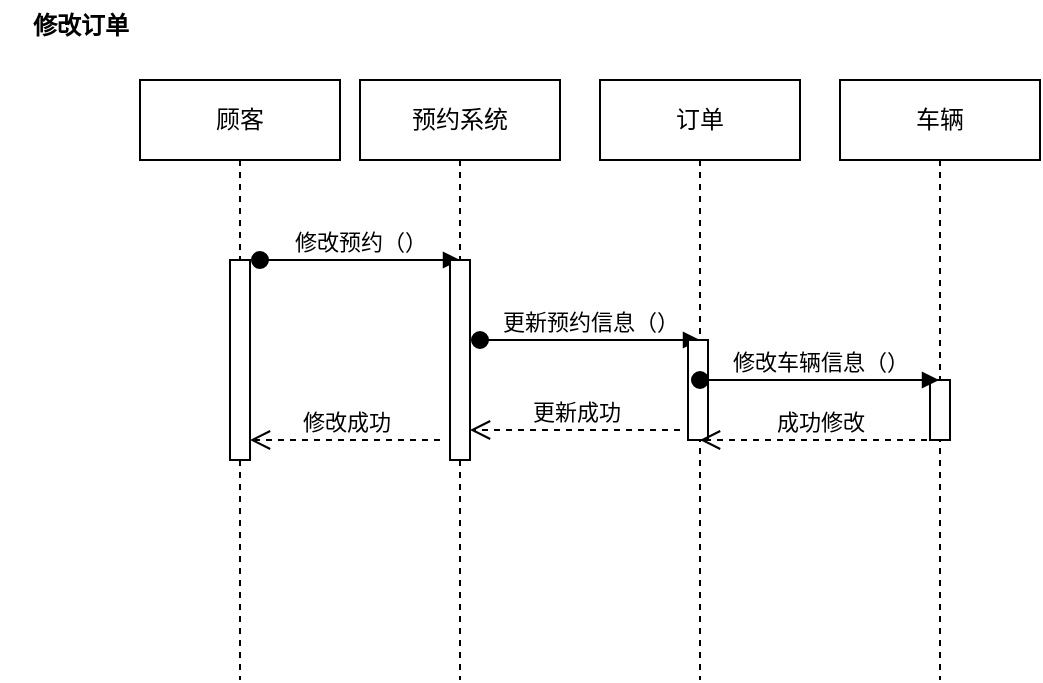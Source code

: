 <mxfile version="22.1.3" type="device">
  <diagram id="du4ULygS2lbdnsvPyhHk" name="第 1 页">
    <mxGraphModel dx="1339" dy="793" grid="1" gridSize="10" guides="1" tooltips="1" connect="1" arrows="1" fold="1" page="1" pageScale="1" pageWidth="827" pageHeight="1169" background="#ffffff" math="0" shadow="0">
      <root>
        <mxCell id="0" />
        <mxCell id="1" parent="0" />
        <mxCell id="CQ-Tmd0y7J60yZhEoIER-1" value="顾客" style="shape=umlLifeline;perimeter=lifelinePerimeter;whiteSpace=wrap;html=1;container=1;dropTarget=0;collapsible=0;recursiveResize=0;outlineConnect=0;portConstraint=eastwest;newEdgeStyle={&quot;curved&quot;:0,&quot;rounded&quot;:0};" vertex="1" parent="1">
          <mxGeometry x="130" y="500" width="100" height="300" as="geometry" />
        </mxCell>
        <mxCell id="CQ-Tmd0y7J60yZhEoIER-2" value="" style="html=1;points=[[0,0,0,0,5],[0,1,0,0,-5],[1,0,0,0,5],[1,1,0,0,-5]];perimeter=orthogonalPerimeter;outlineConnect=0;targetShapes=umlLifeline;portConstraint=eastwest;newEdgeStyle={&quot;curved&quot;:0,&quot;rounded&quot;:0};" vertex="1" parent="CQ-Tmd0y7J60yZhEoIER-1">
          <mxGeometry x="45" y="90" width="10" height="100" as="geometry" />
        </mxCell>
        <mxCell id="CQ-Tmd0y7J60yZhEoIER-3" value="修改预约（）" style="html=1;verticalAlign=bottom;startArrow=oval;startFill=1;endArrow=block;startSize=8;curved=0;rounded=0;" edge="1" parent="1">
          <mxGeometry width="60" relative="1" as="geometry">
            <mxPoint x="190" y="590" as="sourcePoint" />
            <mxPoint x="290" y="590" as="targetPoint" />
          </mxGeometry>
        </mxCell>
        <mxCell id="CQ-Tmd0y7J60yZhEoIER-4" value="预约系统" style="shape=umlLifeline;perimeter=lifelinePerimeter;whiteSpace=wrap;html=1;container=1;dropTarget=0;collapsible=0;recursiveResize=0;outlineConnect=0;portConstraint=eastwest;newEdgeStyle={&quot;curved&quot;:0,&quot;rounded&quot;:0};" vertex="1" parent="1">
          <mxGeometry x="240" y="500" width="100" height="300" as="geometry" />
        </mxCell>
        <mxCell id="CQ-Tmd0y7J60yZhEoIER-6" value="" style="html=1;points=[[0,0,0,0,5],[0,1,0,0,-5],[1,0,0,0,5],[1,1,0,0,-5]];perimeter=orthogonalPerimeter;outlineConnect=0;targetShapes=umlLifeline;portConstraint=eastwest;newEdgeStyle={&quot;curved&quot;:0,&quot;rounded&quot;:0};" vertex="1" parent="CQ-Tmd0y7J60yZhEoIER-4">
          <mxGeometry x="45" y="90" width="10" height="100" as="geometry" />
        </mxCell>
        <mxCell id="CQ-Tmd0y7J60yZhEoIER-5" value="更新预约信息（）" style="html=1;verticalAlign=bottom;startArrow=oval;startFill=1;endArrow=block;startSize=8;curved=0;rounded=0;" edge="1" parent="1">
          <mxGeometry width="60" relative="1" as="geometry">
            <mxPoint x="300" y="630" as="sourcePoint" />
            <mxPoint x="410" y="630" as="targetPoint" />
          </mxGeometry>
        </mxCell>
        <mxCell id="CQ-Tmd0y7J60yZhEoIER-7" value="订单" style="shape=umlLifeline;perimeter=lifelinePerimeter;whiteSpace=wrap;html=1;container=1;dropTarget=0;collapsible=0;recursiveResize=0;outlineConnect=0;portConstraint=eastwest;newEdgeStyle={&quot;curved&quot;:0,&quot;rounded&quot;:0};" vertex="1" parent="1">
          <mxGeometry x="360" y="500" width="100" height="300" as="geometry" />
        </mxCell>
        <mxCell id="CQ-Tmd0y7J60yZhEoIER-9" value="" style="html=1;points=[[0,0,0,0,5],[0,1,0,0,-5],[1,0,0,0,5],[1,1,0,0,-5]];perimeter=orthogonalPerimeter;outlineConnect=0;targetShapes=umlLifeline;portConstraint=eastwest;newEdgeStyle={&quot;curved&quot;:0,&quot;rounded&quot;:0};" vertex="1" parent="CQ-Tmd0y7J60yZhEoIER-7">
          <mxGeometry x="44" y="130" width="10" height="50" as="geometry" />
        </mxCell>
        <mxCell id="CQ-Tmd0y7J60yZhEoIER-8" value="更新成功" style="html=1;verticalAlign=bottom;endArrow=open;dashed=1;endSize=8;curved=0;rounded=0;" edge="1" parent="1" target="CQ-Tmd0y7J60yZhEoIER-6">
          <mxGeometry relative="1" as="geometry">
            <mxPoint x="400" y="675" as="sourcePoint" />
            <mxPoint x="300" y="680" as="targetPoint" />
          </mxGeometry>
        </mxCell>
        <mxCell id="CQ-Tmd0y7J60yZhEoIER-10" value="修改成功" style="html=1;verticalAlign=bottom;endArrow=open;dashed=1;endSize=8;curved=0;rounded=0;" edge="1" parent="1" target="CQ-Tmd0y7J60yZhEoIER-2">
          <mxGeometry relative="1" as="geometry">
            <mxPoint x="280" y="680" as="sourcePoint" />
            <mxPoint x="190" y="690" as="targetPoint" />
          </mxGeometry>
        </mxCell>
        <mxCell id="CQ-Tmd0y7J60yZhEoIER-11" value="修改订单" style="text;align=center;fontStyle=1;verticalAlign=middle;spacingLeft=3;spacingRight=3;strokeColor=none;rotatable=0;points=[[0,0.5],[1,0.5]];portConstraint=eastwest;html=1;" vertex="1" parent="1">
          <mxGeometry x="60" y="460" width="80" height="26" as="geometry" />
        </mxCell>
        <mxCell id="CQ-Tmd0y7J60yZhEoIER-12" value="车辆" style="shape=umlLifeline;perimeter=lifelinePerimeter;whiteSpace=wrap;html=1;container=1;dropTarget=0;collapsible=0;recursiveResize=0;outlineConnect=0;portConstraint=eastwest;newEdgeStyle={&quot;curved&quot;:0,&quot;rounded&quot;:0};" vertex="1" parent="1">
          <mxGeometry x="480" y="500" width="100" height="300" as="geometry" />
        </mxCell>
        <mxCell id="CQ-Tmd0y7J60yZhEoIER-13" value="" style="html=1;points=[[0,0,0,0,5],[0,1,0,0,-5],[1,0,0,0,5],[1,1,0,0,-5]];perimeter=orthogonalPerimeter;outlineConnect=0;targetShapes=umlLifeline;portConstraint=eastwest;newEdgeStyle={&quot;curved&quot;:0,&quot;rounded&quot;:0};" vertex="1" parent="CQ-Tmd0y7J60yZhEoIER-12">
          <mxGeometry x="45" y="150" width="10" height="30" as="geometry" />
        </mxCell>
        <mxCell id="CQ-Tmd0y7J60yZhEoIER-14" value="修改车辆信息（）" style="html=1;verticalAlign=bottom;startArrow=oval;startFill=1;endArrow=block;startSize=8;curved=0;rounded=0;" edge="1" parent="1" target="CQ-Tmd0y7J60yZhEoIER-12">
          <mxGeometry width="60" relative="1" as="geometry">
            <mxPoint x="410" y="650" as="sourcePoint" />
            <mxPoint x="470" y="650" as="targetPoint" />
          </mxGeometry>
        </mxCell>
        <mxCell id="CQ-Tmd0y7J60yZhEoIER-15" value="成功修改" style="html=1;verticalAlign=bottom;endArrow=open;dashed=1;endSize=8;curved=0;rounded=0;" edge="1" parent="1" source="CQ-Tmd0y7J60yZhEoIER-12">
          <mxGeometry relative="1" as="geometry">
            <mxPoint x="490" y="680" as="sourcePoint" />
            <mxPoint x="410" y="680" as="targetPoint" />
          </mxGeometry>
        </mxCell>
      </root>
    </mxGraphModel>
  </diagram>
</mxfile>
